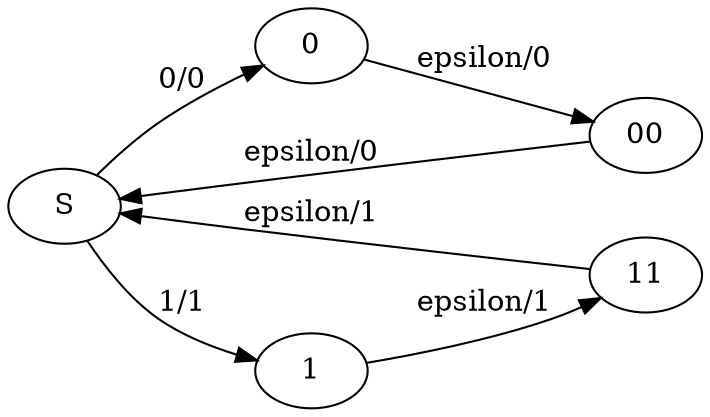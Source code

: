 digraph G {
	rankdir=LR;
	S -> 0 [label="0/0"];
	S -> 1 [label="1/1"];
	0 -> 00 [label="\epsilon/0"];
	1 -> 11 [label="\epsilon/1"];
	00 -> S [label="\epsilon/0"];
	11 -> S [label="\epsilon/1"];
}